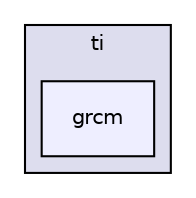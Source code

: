 digraph "ti/grcm" {
  compound=true
  node [ fontsize="10", fontname="Helvetica"];
  edge [ labelfontsize="10", labelfontname="Helvetica"];
  subgraph clusterdir_46079174fecd82ead33d8fa28082a6fc {
    graph [ bgcolor="#ddddee", pencolor="black", label="ti" fontname="Helvetica", fontsize="10", URL="dir_46079174fecd82ead33d8fa28082a6fc.html"]
  dir_69da2738e79cd78673c2b69538fc568b [shape=box, label="grcm", style="filled", fillcolor="#eeeeff", pencolor="black", URL="dir_69da2738e79cd78673c2b69538fc568b.html"];
  }
}

